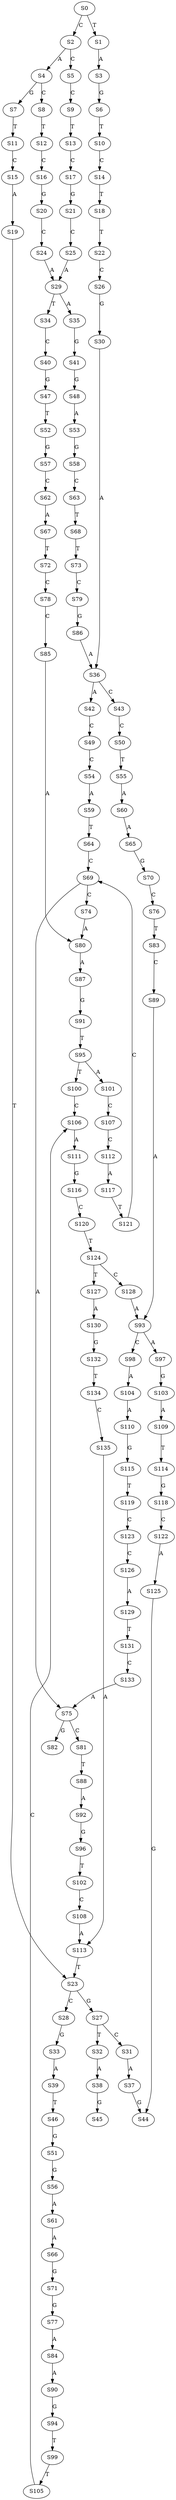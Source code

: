 strict digraph  {
	S0 -> S1 [ label = T ];
	S0 -> S2 [ label = C ];
	S1 -> S3 [ label = A ];
	S2 -> S4 [ label = A ];
	S2 -> S5 [ label = C ];
	S3 -> S6 [ label = G ];
	S4 -> S7 [ label = G ];
	S4 -> S8 [ label = C ];
	S5 -> S9 [ label = C ];
	S6 -> S10 [ label = T ];
	S7 -> S11 [ label = T ];
	S8 -> S12 [ label = T ];
	S9 -> S13 [ label = T ];
	S10 -> S14 [ label = C ];
	S11 -> S15 [ label = C ];
	S12 -> S16 [ label = C ];
	S13 -> S17 [ label = C ];
	S14 -> S18 [ label = T ];
	S15 -> S19 [ label = A ];
	S16 -> S20 [ label = G ];
	S17 -> S21 [ label = G ];
	S18 -> S22 [ label = T ];
	S19 -> S23 [ label = T ];
	S20 -> S24 [ label = C ];
	S21 -> S25 [ label = C ];
	S22 -> S26 [ label = C ];
	S23 -> S27 [ label = G ];
	S23 -> S28 [ label = C ];
	S24 -> S29 [ label = A ];
	S25 -> S29 [ label = A ];
	S26 -> S30 [ label = G ];
	S27 -> S31 [ label = C ];
	S27 -> S32 [ label = T ];
	S28 -> S33 [ label = G ];
	S29 -> S34 [ label = T ];
	S29 -> S35 [ label = A ];
	S30 -> S36 [ label = A ];
	S31 -> S37 [ label = A ];
	S32 -> S38 [ label = A ];
	S33 -> S39 [ label = A ];
	S34 -> S40 [ label = C ];
	S35 -> S41 [ label = G ];
	S36 -> S42 [ label = A ];
	S36 -> S43 [ label = C ];
	S37 -> S44 [ label = G ];
	S38 -> S45 [ label = G ];
	S39 -> S46 [ label = T ];
	S40 -> S47 [ label = G ];
	S41 -> S48 [ label = G ];
	S42 -> S49 [ label = C ];
	S43 -> S50 [ label = C ];
	S46 -> S51 [ label = G ];
	S47 -> S52 [ label = T ];
	S48 -> S53 [ label = A ];
	S49 -> S54 [ label = C ];
	S50 -> S55 [ label = T ];
	S51 -> S56 [ label = G ];
	S52 -> S57 [ label = G ];
	S53 -> S58 [ label = G ];
	S54 -> S59 [ label = A ];
	S55 -> S60 [ label = A ];
	S56 -> S61 [ label = A ];
	S57 -> S62 [ label = C ];
	S58 -> S63 [ label = C ];
	S59 -> S64 [ label = T ];
	S60 -> S65 [ label = A ];
	S61 -> S66 [ label = A ];
	S62 -> S67 [ label = A ];
	S63 -> S68 [ label = T ];
	S64 -> S69 [ label = C ];
	S65 -> S70 [ label = G ];
	S66 -> S71 [ label = G ];
	S67 -> S72 [ label = T ];
	S68 -> S73 [ label = T ];
	S69 -> S74 [ label = C ];
	S69 -> S75 [ label = A ];
	S70 -> S76 [ label = C ];
	S71 -> S77 [ label = G ];
	S72 -> S78 [ label = C ];
	S73 -> S79 [ label = C ];
	S74 -> S80 [ label = A ];
	S75 -> S81 [ label = C ];
	S75 -> S82 [ label = G ];
	S76 -> S83 [ label = T ];
	S77 -> S84 [ label = A ];
	S78 -> S85 [ label = C ];
	S79 -> S86 [ label = G ];
	S80 -> S87 [ label = A ];
	S81 -> S88 [ label = T ];
	S83 -> S89 [ label = C ];
	S84 -> S90 [ label = A ];
	S85 -> S80 [ label = A ];
	S86 -> S36 [ label = A ];
	S87 -> S91 [ label = G ];
	S88 -> S92 [ label = A ];
	S89 -> S93 [ label = A ];
	S90 -> S94 [ label = G ];
	S91 -> S95 [ label = T ];
	S92 -> S96 [ label = G ];
	S93 -> S97 [ label = A ];
	S93 -> S98 [ label = C ];
	S94 -> S99 [ label = T ];
	S95 -> S100 [ label = T ];
	S95 -> S101 [ label = A ];
	S96 -> S102 [ label = T ];
	S97 -> S103 [ label = G ];
	S98 -> S104 [ label = A ];
	S99 -> S105 [ label = T ];
	S100 -> S106 [ label = C ];
	S101 -> S107 [ label = C ];
	S102 -> S108 [ label = C ];
	S103 -> S109 [ label = A ];
	S104 -> S110 [ label = A ];
	S105 -> S106 [ label = C ];
	S106 -> S111 [ label = A ];
	S107 -> S112 [ label = C ];
	S108 -> S113 [ label = A ];
	S109 -> S114 [ label = T ];
	S110 -> S115 [ label = G ];
	S111 -> S116 [ label = G ];
	S112 -> S117 [ label = A ];
	S113 -> S23 [ label = T ];
	S114 -> S118 [ label = G ];
	S115 -> S119 [ label = T ];
	S116 -> S120 [ label = C ];
	S117 -> S121 [ label = T ];
	S118 -> S122 [ label = C ];
	S119 -> S123 [ label = C ];
	S120 -> S124 [ label = T ];
	S121 -> S69 [ label = C ];
	S122 -> S125 [ label = A ];
	S123 -> S126 [ label = C ];
	S124 -> S127 [ label = T ];
	S124 -> S128 [ label = C ];
	S125 -> S44 [ label = G ];
	S126 -> S129 [ label = A ];
	S127 -> S130 [ label = A ];
	S128 -> S93 [ label = A ];
	S129 -> S131 [ label = T ];
	S130 -> S132 [ label = G ];
	S131 -> S133 [ label = C ];
	S132 -> S134 [ label = T ];
	S133 -> S75 [ label = A ];
	S134 -> S135 [ label = C ];
	S135 -> S113 [ label = A ];
}
